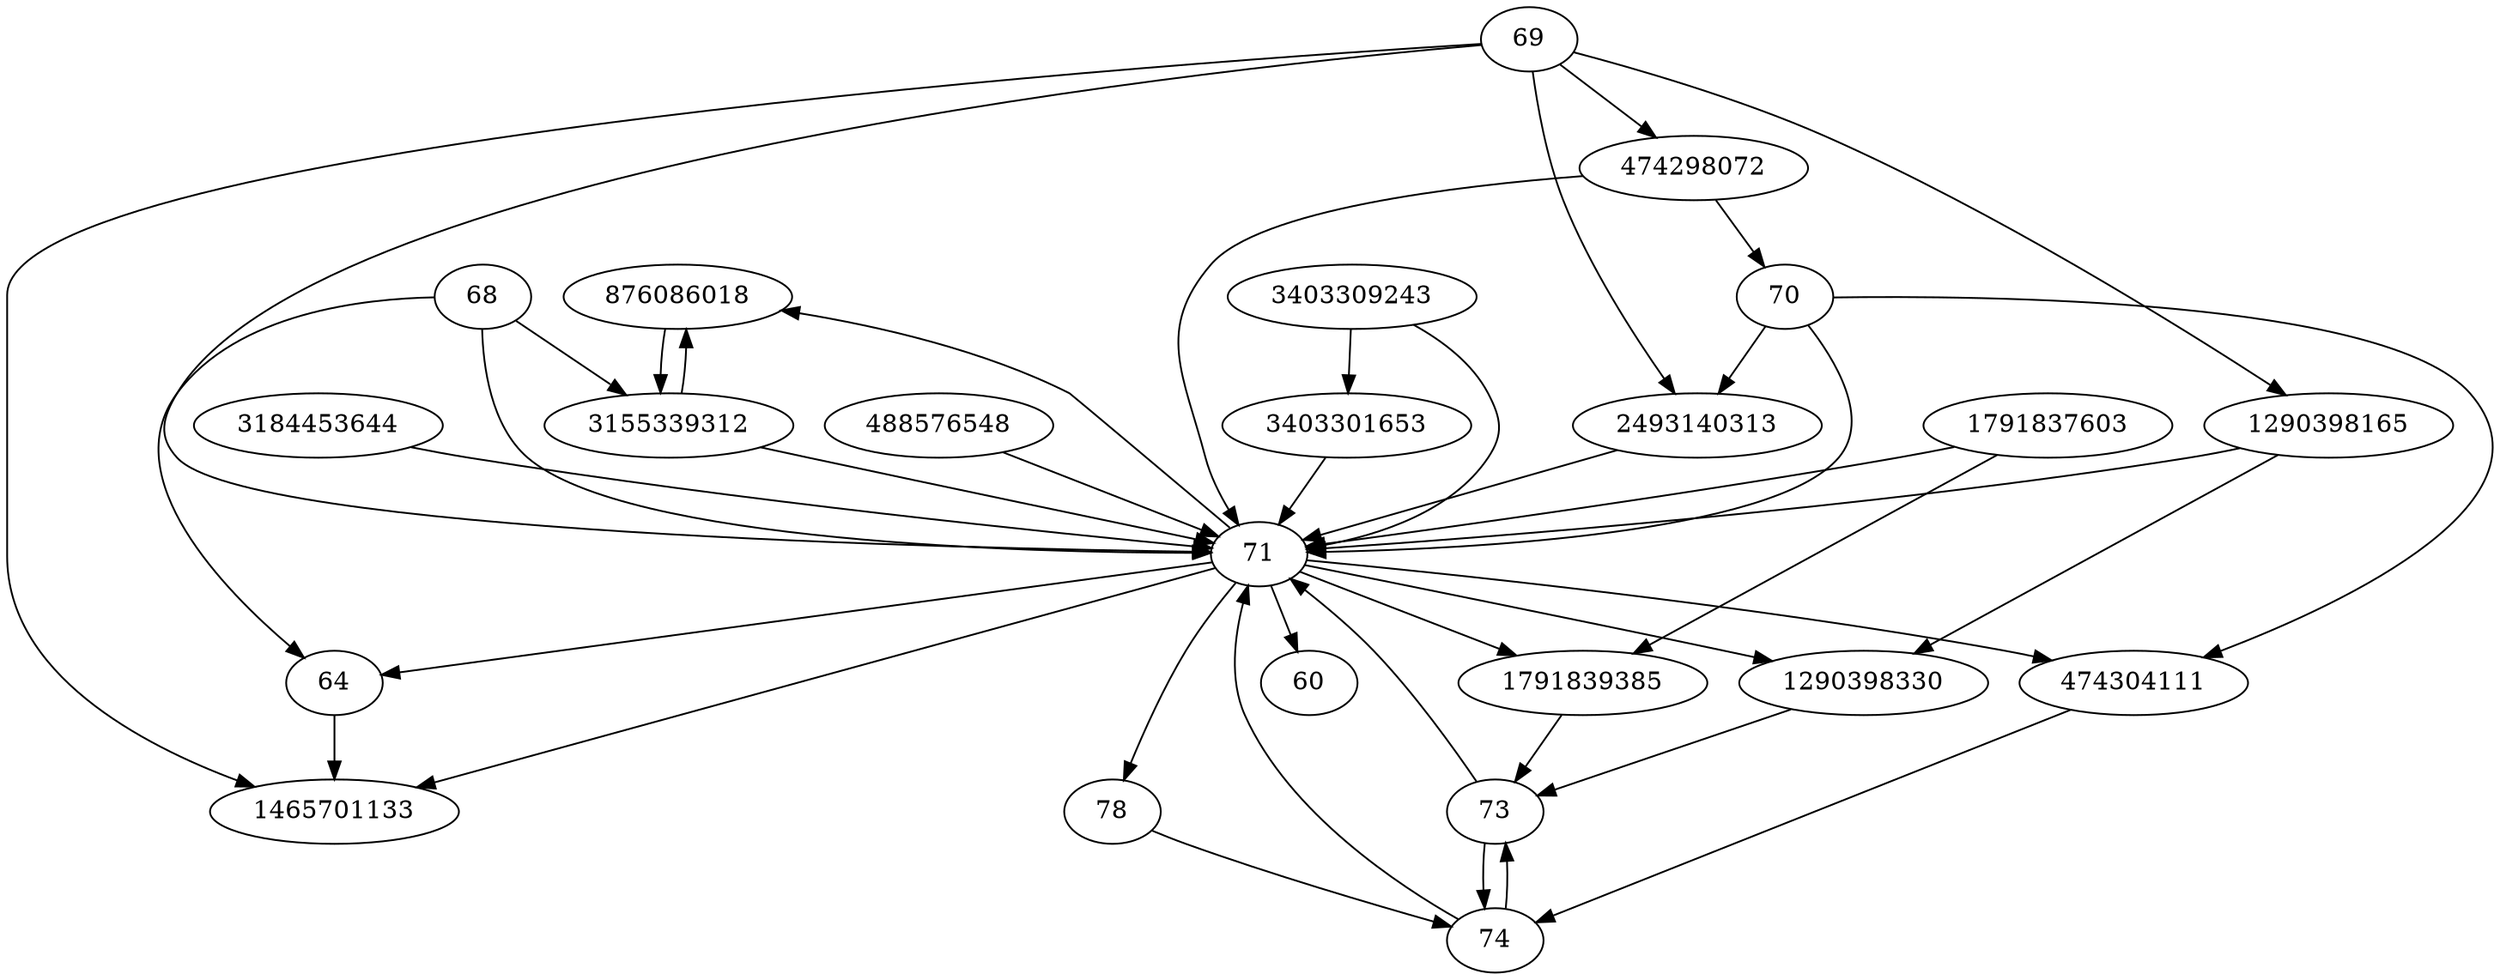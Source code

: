 strict digraph  {
876086018;
3184453644;
1465701133;
3403301653;
1791839385;
1791837603;
488576548;
3155339312;
3403309243;
60;
64;
68;
69;
70;
71;
73;
74;
78;
1290398165;
474298072;
2493140313;
474304111;
1290398330;
876086018 -> 3155339312;
3184453644 -> 71;
3403301653 -> 71;
1791839385 -> 73;
1791837603 -> 1791839385;
1791837603 -> 71;
488576548 -> 71;
3155339312 -> 71;
3155339312 -> 876086018;
3403309243 -> 3403301653;
3403309243 -> 71;
64 -> 1465701133;
68 -> 64;
68 -> 71;
68 -> 3155339312;
69 -> 1465701133;
69 -> 2493140313;
69 -> 71;
69 -> 1290398165;
69 -> 474298072;
70 -> 2493140313;
70 -> 71;
70 -> 474304111;
71 -> 1465701133;
71 -> 64;
71 -> 78;
71 -> 60;
71 -> 1290398330;
71 -> 474304111;
71 -> 876086018;
71 -> 1791839385;
73 -> 71;
73 -> 74;
74 -> 71;
74 -> 73;
78 -> 74;
1290398165 -> 1290398330;
1290398165 -> 71;
474298072 -> 70;
474298072 -> 71;
2493140313 -> 71;
474304111 -> 74;
1290398330 -> 73;
}
